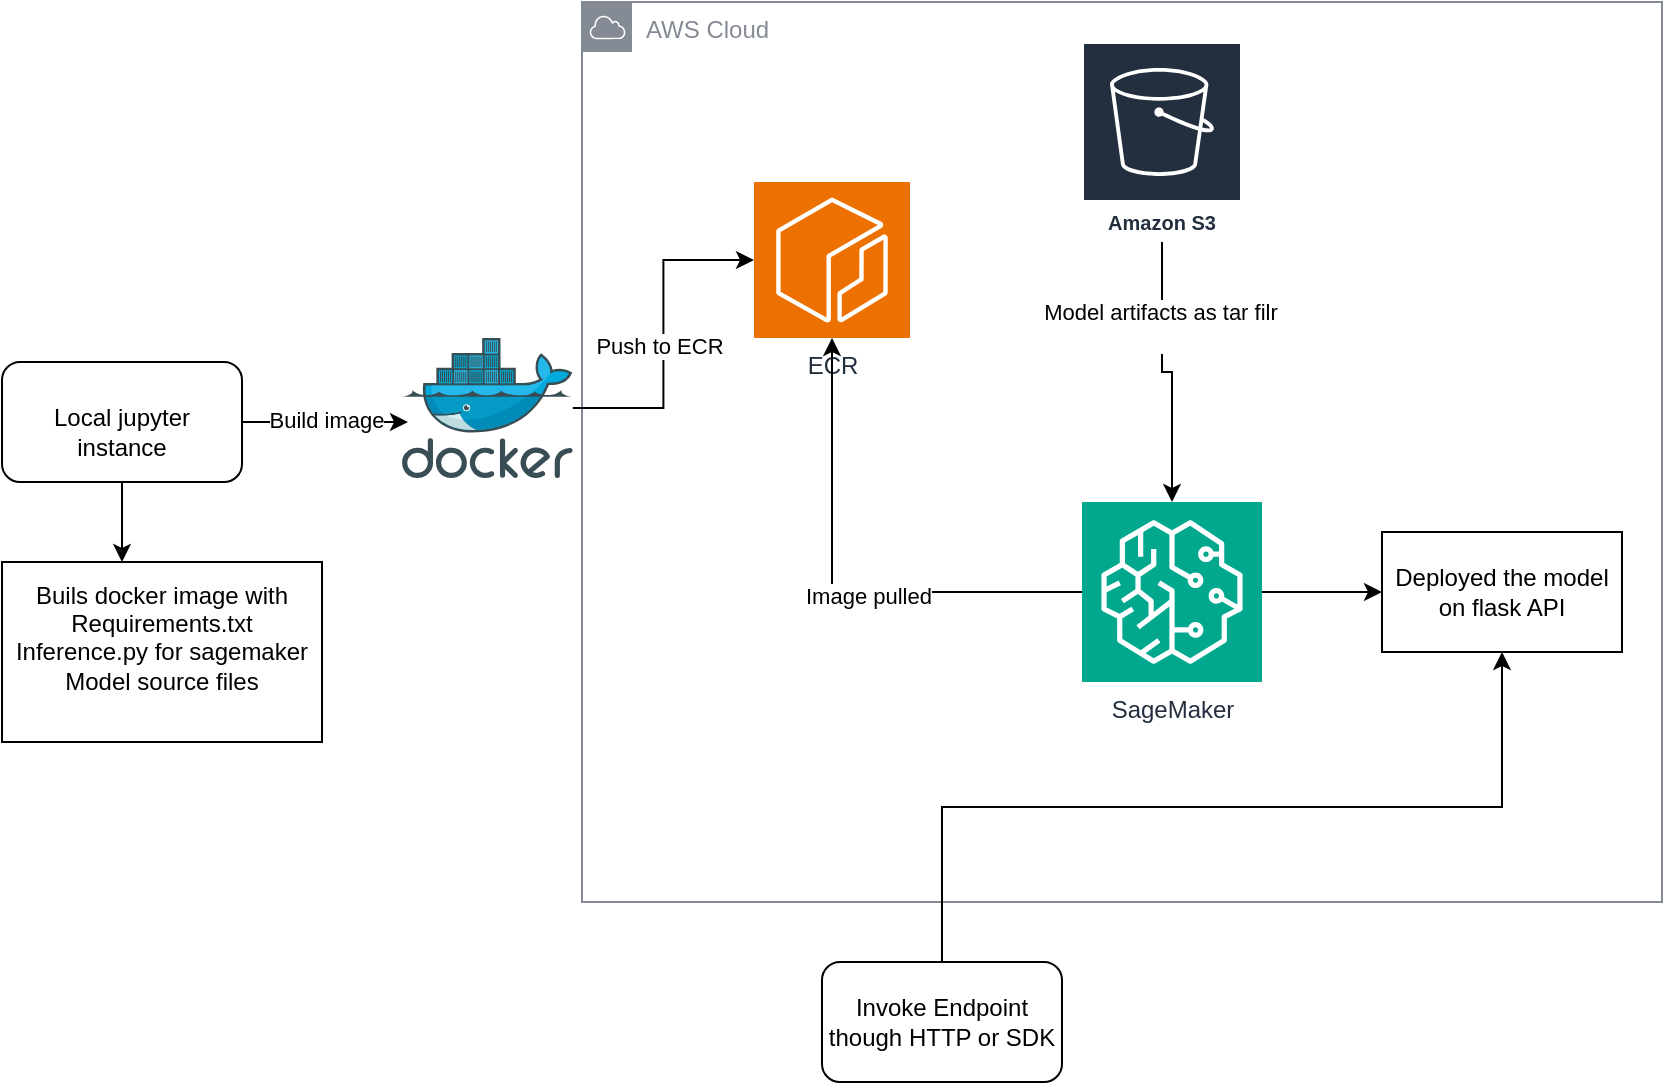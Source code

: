 <mxfile version="26.1.1">
  <diagram name="Page-1" id="clyTPwAVSU29Q9QwCacH">
    <mxGraphModel dx="1434" dy="738" grid="1" gridSize="10" guides="1" tooltips="1" connect="1" arrows="1" fold="1" page="1" pageScale="1" pageWidth="850" pageHeight="1100" math="0" shadow="0">
      <root>
        <mxCell id="0" />
        <mxCell id="1" parent="0" />
        <mxCell id="vyytjDbuVGWfIs07Oilr-9" value="" style="rounded=1;whiteSpace=wrap;html=1;" vertex="1" parent="1">
          <mxGeometry x="10" y="250" width="120" height="60" as="geometry" />
        </mxCell>
        <mxCell id="vyytjDbuVGWfIs07Oilr-6" value="AWS Cloud" style="sketch=0;outlineConnect=0;gradientColor=none;html=1;whiteSpace=wrap;fontSize=12;fontStyle=0;shape=mxgraph.aws4.group;grIcon=mxgraph.aws4.group_aws_cloud;strokeColor=#858B94;fillColor=none;verticalAlign=top;align=left;spacingLeft=30;fontColor=#858B94;dashed=0;" vertex="1" parent="1">
          <mxGeometry x="300" y="70" width="540" height="450" as="geometry" />
        </mxCell>
        <mxCell id="vyytjDbuVGWfIs07Oilr-1" value="" style="image;sketch=0;aspect=fixed;html=1;points=[];align=center;fontSize=12;image=img/lib/mscae/Docker.svg;" vertex="1" parent="1">
          <mxGeometry x="210" y="238" width="85.37" height="70" as="geometry" />
        </mxCell>
        <mxCell id="vyytjDbuVGWfIs07Oilr-2" value="ECR" style="sketch=0;points=[[0,0,0],[0.25,0,0],[0.5,0,0],[0.75,0,0],[1,0,0],[0,1,0],[0.25,1,0],[0.5,1,0],[0.75,1,0],[1,1,0],[0,0.25,0],[0,0.5,0],[0,0.75,0],[1,0.25,0],[1,0.5,0],[1,0.75,0]];outlineConnect=0;fontColor=#232F3E;fillColor=#ED7100;strokeColor=#ffffff;dashed=0;verticalLabelPosition=bottom;verticalAlign=top;align=center;html=1;fontSize=12;fontStyle=0;aspect=fixed;shape=mxgraph.aws4.resourceIcon;resIcon=mxgraph.aws4.ecr;" vertex="1" parent="1">
          <mxGeometry x="386" y="160" width="78" height="78" as="geometry" />
        </mxCell>
        <mxCell id="vyytjDbuVGWfIs07Oilr-3" style="edgeStyle=orthogonalEdgeStyle;rounded=0;orthogonalLoop=1;jettySize=auto;html=1;entryX=0;entryY=0.5;entryDx=0;entryDy=0;entryPerimeter=0;" edge="1" parent="1" source="vyytjDbuVGWfIs07Oilr-1" target="vyytjDbuVGWfIs07Oilr-2">
          <mxGeometry relative="1" as="geometry" />
        </mxCell>
        <mxCell id="vyytjDbuVGWfIs07Oilr-31" value="Push to ECR&amp;nbsp;" style="edgeLabel;html=1;align=center;verticalAlign=middle;resizable=0;points=[];" vertex="1" connectable="0" parent="vyytjDbuVGWfIs07Oilr-3">
          <mxGeometry x="-0.073" y="1" relative="1" as="geometry">
            <mxPoint as="offset" />
          </mxGeometry>
        </mxCell>
        <mxCell id="vyytjDbuVGWfIs07Oilr-12" style="edgeStyle=orthogonalEdgeStyle;rounded=0;orthogonalLoop=1;jettySize=auto;html=1;" edge="1" parent="1" source="vyytjDbuVGWfIs07Oilr-7" target="vyytjDbuVGWfIs07Oilr-2">
          <mxGeometry relative="1" as="geometry" />
        </mxCell>
        <mxCell id="vyytjDbuVGWfIs07Oilr-13" value="Image pulled" style="edgeLabel;html=1;align=center;verticalAlign=middle;resizable=0;points=[];" vertex="1" connectable="0" parent="vyytjDbuVGWfIs07Oilr-12">
          <mxGeometry x="-0.148" y="2" relative="1" as="geometry">
            <mxPoint as="offset" />
          </mxGeometry>
        </mxCell>
        <mxCell id="vyytjDbuVGWfIs07Oilr-21" style="edgeStyle=orthogonalEdgeStyle;rounded=0;orthogonalLoop=1;jettySize=auto;html=1;entryX=0;entryY=0.5;entryDx=0;entryDy=0;" edge="1" parent="1" source="vyytjDbuVGWfIs07Oilr-7" target="vyytjDbuVGWfIs07Oilr-20">
          <mxGeometry relative="1" as="geometry" />
        </mxCell>
        <mxCell id="vyytjDbuVGWfIs07Oilr-7" value="SageMaker" style="sketch=0;points=[[0,0,0],[0.25,0,0],[0.5,0,0],[0.75,0,0],[1,0,0],[0,1,0],[0.25,1,0],[0.5,1,0],[0.75,1,0],[1,1,0],[0,0.25,0],[0,0.5,0],[0,0.75,0],[1,0.25,0],[1,0.5,0],[1,0.75,0]];outlineConnect=0;fontColor=#232F3E;fillColor=#01A88D;strokeColor=#ffffff;dashed=0;verticalLabelPosition=bottom;verticalAlign=top;align=center;html=1;fontSize=12;fontStyle=0;aspect=fixed;shape=mxgraph.aws4.resourceIcon;resIcon=mxgraph.aws4.sagemaker;" vertex="1" parent="1">
          <mxGeometry x="550" y="320" width="90" height="90" as="geometry" />
        </mxCell>
        <mxCell id="vyytjDbuVGWfIs07Oilr-26" style="edgeStyle=orthogonalEdgeStyle;rounded=0;orthogonalLoop=1;jettySize=auto;html=1;" edge="1" parent="1" source="vyytjDbuVGWfIs07Oilr-8">
          <mxGeometry relative="1" as="geometry">
            <mxPoint x="70" y="350" as="targetPoint" />
          </mxGeometry>
        </mxCell>
        <mxCell id="vyytjDbuVGWfIs07Oilr-8" value="Local jupyter instance" style="text;html=1;align=center;verticalAlign=middle;whiteSpace=wrap;rounded=0;" vertex="1" parent="1">
          <mxGeometry x="30" y="260" width="80" height="50" as="geometry" />
        </mxCell>
        <mxCell id="vyytjDbuVGWfIs07Oilr-18" style="edgeStyle=orthogonalEdgeStyle;rounded=0;orthogonalLoop=1;jettySize=auto;html=1;" edge="1" parent="1" source="vyytjDbuVGWfIs07Oilr-17" target="vyytjDbuVGWfIs07Oilr-7">
          <mxGeometry relative="1" as="geometry" />
        </mxCell>
        <mxCell id="vyytjDbuVGWfIs07Oilr-19" value="Model artifacts as tar filr&lt;div&gt;&lt;br&gt;&lt;/div&gt;" style="edgeLabel;html=1;align=center;verticalAlign=middle;resizable=0;points=[];" vertex="1" connectable="0" parent="vyytjDbuVGWfIs07Oilr-18">
          <mxGeometry x="-0.053" relative="1" as="geometry">
            <mxPoint x="-1" y="-22" as="offset" />
          </mxGeometry>
        </mxCell>
        <mxCell id="vyytjDbuVGWfIs07Oilr-17" value="Amazon S3" style="sketch=0;outlineConnect=0;fontColor=#232F3E;gradientColor=none;strokeColor=#ffffff;fillColor=#232F3E;dashed=0;verticalLabelPosition=middle;verticalAlign=bottom;align=center;html=1;whiteSpace=wrap;fontSize=10;fontStyle=1;spacing=3;shape=mxgraph.aws4.productIcon;prIcon=mxgraph.aws4.s3;" vertex="1" parent="1">
          <mxGeometry x="550" y="90" width="80" height="100" as="geometry" />
        </mxCell>
        <mxCell id="vyytjDbuVGWfIs07Oilr-20" value="Deployed the model on flask API" style="rounded=0;whiteSpace=wrap;html=1;" vertex="1" parent="1">
          <mxGeometry x="700" y="335" width="120" height="60" as="geometry" />
        </mxCell>
        <mxCell id="vyytjDbuVGWfIs07Oilr-25" style="edgeStyle=orthogonalEdgeStyle;rounded=0;orthogonalLoop=1;jettySize=auto;html=1;exitX=0.5;exitY=0;exitDx=0;exitDy=0;entryX=0.5;entryY=1;entryDx=0;entryDy=0;" edge="1" parent="1" source="vyytjDbuVGWfIs07Oilr-23" target="vyytjDbuVGWfIs07Oilr-20">
          <mxGeometry relative="1" as="geometry" />
        </mxCell>
        <mxCell id="vyytjDbuVGWfIs07Oilr-23" value="Invoke Endpoint though HTTP or SDK" style="rounded=1;whiteSpace=wrap;html=1;" vertex="1" parent="1">
          <mxGeometry x="420" y="550" width="120" height="60" as="geometry" />
        </mxCell>
        <mxCell id="vyytjDbuVGWfIs07Oilr-28" value="Buils docker image with Requirements.txt&lt;div style=&quot;--un-translate-z: 0; --un-pan-x: ; --un-pan-y: ; --un-pinch-zoom: ; --un-scroll-snap-strictness: proximity; --un-ordinal: ; --un-slashed-zero: ; --un-numeric-figure: ; --un-numeric-spacing: ; --un-numeric-fraction: ; --un-border-spacing-x: 0; --un-border-spacing-y: 0; --un-ring-offset-shadow: 0 0 rgb(0 0 0 / 0); --un-ring-shadow: 0 0 rgb(0 0 0 / 0); --un-shadow-inset: ; --un-shadow: 0 0 rgb(0 0 0 / 0); --un-ring-inset: ; --un-ring-offset-width: 0px; --un-ring-offset-color: light-dark(#fff, #000000); --un-ring-width: 0px; --un-ring-color: rgb(147 197 253 / .5); --un-blur: ; --un-brightness: ; --un-contrast: ; --un-drop-shadow: ; --un-grayscale: ; --un-hue-rotate: ; --un-invert: ; --un-saturate: ; --un-sepia: ; --un-backdrop-blur: ; --un-backdrop-brightness: ; --un-backdrop-contrast: ; --un-backdrop-grayscale: ; --un-backdrop-hue-rotate: ; --un-backdrop-invert: ; --un-backdrop-opacity: ; --un-backdrop-saturate: ; --un-backdrop-sepia: ;&quot;&gt;Inference.py for sagemaker&lt;/div&gt;&lt;div style=&quot;--un-translate-z: 0; --un-pan-x: ; --un-pan-y: ; --un-pinch-zoom: ; --un-scroll-snap-strictness: proximity; --un-ordinal: ; --un-slashed-zero: ; --un-numeric-figure: ; --un-numeric-spacing: ; --un-numeric-fraction: ; --un-border-spacing-x: 0; --un-border-spacing-y: 0; --un-ring-offset-shadow: 0 0 rgb(0 0 0 / 0); --un-ring-shadow: 0 0 rgb(0 0 0 / 0); --un-shadow-inset: ; --un-shadow: 0 0 rgb(0 0 0 / 0); --un-ring-inset: ; --un-ring-offset-width: 0px; --un-ring-offset-color: light-dark(#fff, #000000); --un-ring-width: 0px; --un-ring-color: rgb(147 197 253 / .5); --un-blur: ; --un-brightness: ; --un-contrast: ; --un-drop-shadow: ; --un-grayscale: ; --un-hue-rotate: ; --un-invert: ; --un-saturate: ; --un-sepia: ; --un-backdrop-blur: ; --un-backdrop-brightness: ; --un-backdrop-contrast: ; --un-backdrop-grayscale: ; --un-backdrop-hue-rotate: ; --un-backdrop-invert: ; --un-backdrop-opacity: ; --un-backdrop-saturate: ; --un-backdrop-sepia: ;&quot;&gt;Model source files&lt;/div&gt;&lt;div style=&quot;--un-translate-z: 0; --un-pan-x: ; --un-pan-y: ; --un-pinch-zoom: ; --un-scroll-snap-strictness: proximity; --un-ordinal: ; --un-slashed-zero: ; --un-numeric-figure: ; --un-numeric-spacing: ; --un-numeric-fraction: ; --un-border-spacing-x: 0; --un-border-spacing-y: 0; --un-ring-offset-shadow: 0 0 rgb(0 0 0 / 0); --un-ring-shadow: 0 0 rgb(0 0 0 / 0); --un-shadow-inset: ; --un-shadow: 0 0 rgb(0 0 0 / 0); --un-ring-inset: ; --un-ring-offset-width: 0px; --un-ring-offset-color: light-dark(#fff, #000000); --un-ring-width: 0px; --un-ring-color: rgb(147 197 253 / .5); --un-blur: ; --un-brightness: ; --un-contrast: ; --un-drop-shadow: ; --un-grayscale: ; --un-hue-rotate: ; --un-invert: ; --un-saturate: ; --un-sepia: ; --un-backdrop-blur: ; --un-backdrop-brightness: ; --un-backdrop-contrast: ; --un-backdrop-grayscale: ; --un-backdrop-hue-rotate: ; --un-backdrop-invert: ; --un-backdrop-opacity: ; --un-backdrop-saturate: ; --un-backdrop-sepia: ;&quot;&gt;&lt;br style=&quot;--un-translate-z: 0; --un-pan-x: ; --un-pan-y: ; --un-pinch-zoom: ; --un-scroll-snap-strictness: proximity; --un-ordinal: ; --un-slashed-zero: ; --un-numeric-figure: ; --un-numeric-spacing: ; --un-numeric-fraction: ; --un-border-spacing-x: 0; --un-border-spacing-y: 0; --un-ring-offset-shadow: 0 0 rgb(0 0 0 / 0); --un-ring-shadow: 0 0 rgb(0 0 0 / 0); --un-shadow-inset: ; --un-shadow: 0 0 rgb(0 0 0 / 0); --un-ring-inset: ; --un-ring-offset-width: 0px; --un-ring-offset-color: light-dark(#fff, #000000); --un-ring-width: 0px; --un-ring-color: rgb(147 197 253 / .5); --un-blur: ; --un-brightness: ; --un-contrast: ; --un-drop-shadow: ; --un-grayscale: ; --un-hue-rotate: ; --un-invert: ; --un-saturate: ; --un-sepia: ; --un-backdrop-blur: ; --un-backdrop-brightness: ; --un-backdrop-contrast: ; --un-backdrop-grayscale: ; --un-backdrop-hue-rotate: ; --un-backdrop-invert: ; --un-backdrop-opacity: ; --un-backdrop-saturate: ; --un-backdrop-sepia: ;&quot;&gt;&lt;/div&gt;" style="rounded=0;whiteSpace=wrap;html=1;" vertex="1" parent="1">
          <mxGeometry x="10" y="350" width="160" height="90" as="geometry" />
        </mxCell>
        <mxCell id="vyytjDbuVGWfIs07Oilr-29" style="edgeStyle=orthogonalEdgeStyle;rounded=0;orthogonalLoop=1;jettySize=auto;html=1;exitX=1;exitY=0.5;exitDx=0;exitDy=0;entryX=0.035;entryY=0.6;entryDx=0;entryDy=0;entryPerimeter=0;" edge="1" parent="1" source="vyytjDbuVGWfIs07Oilr-9" target="vyytjDbuVGWfIs07Oilr-1">
          <mxGeometry relative="1" as="geometry" />
        </mxCell>
        <mxCell id="vyytjDbuVGWfIs07Oilr-30" value="Build image" style="edgeLabel;html=1;align=center;verticalAlign=middle;resizable=0;points=[];" vertex="1" connectable="0" parent="vyytjDbuVGWfIs07Oilr-29">
          <mxGeometry x="0.016" y="1" relative="1" as="geometry">
            <mxPoint as="offset" />
          </mxGeometry>
        </mxCell>
      </root>
    </mxGraphModel>
  </diagram>
</mxfile>
